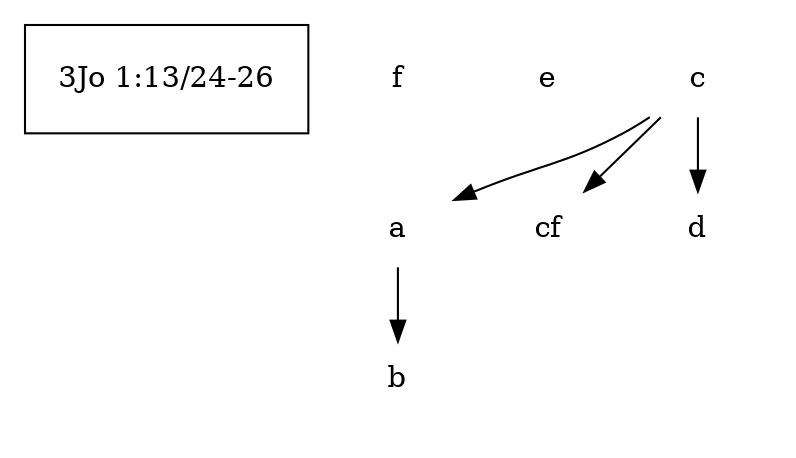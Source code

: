 digraph local_stemma {
	subgraph cluster_legend {
		label [shape=plaintext, label="3Jo 1:13/24-26"];
	}
	subgraph cluster_plot {
		style=invis;
		node [shape=plaintext];
		1 [label="a"];
		2 [label="b"];
		3 [label="c"];
		4 [label="cf"];
		5 [label="d"];
		6 [label="e"];
		7 [label="f"];
		1 -> 2[style=solid];
		3 -> 1[style=solid];
		3 -> 4[style=solid];
		3 -> 5[style=solid];
	}
}
